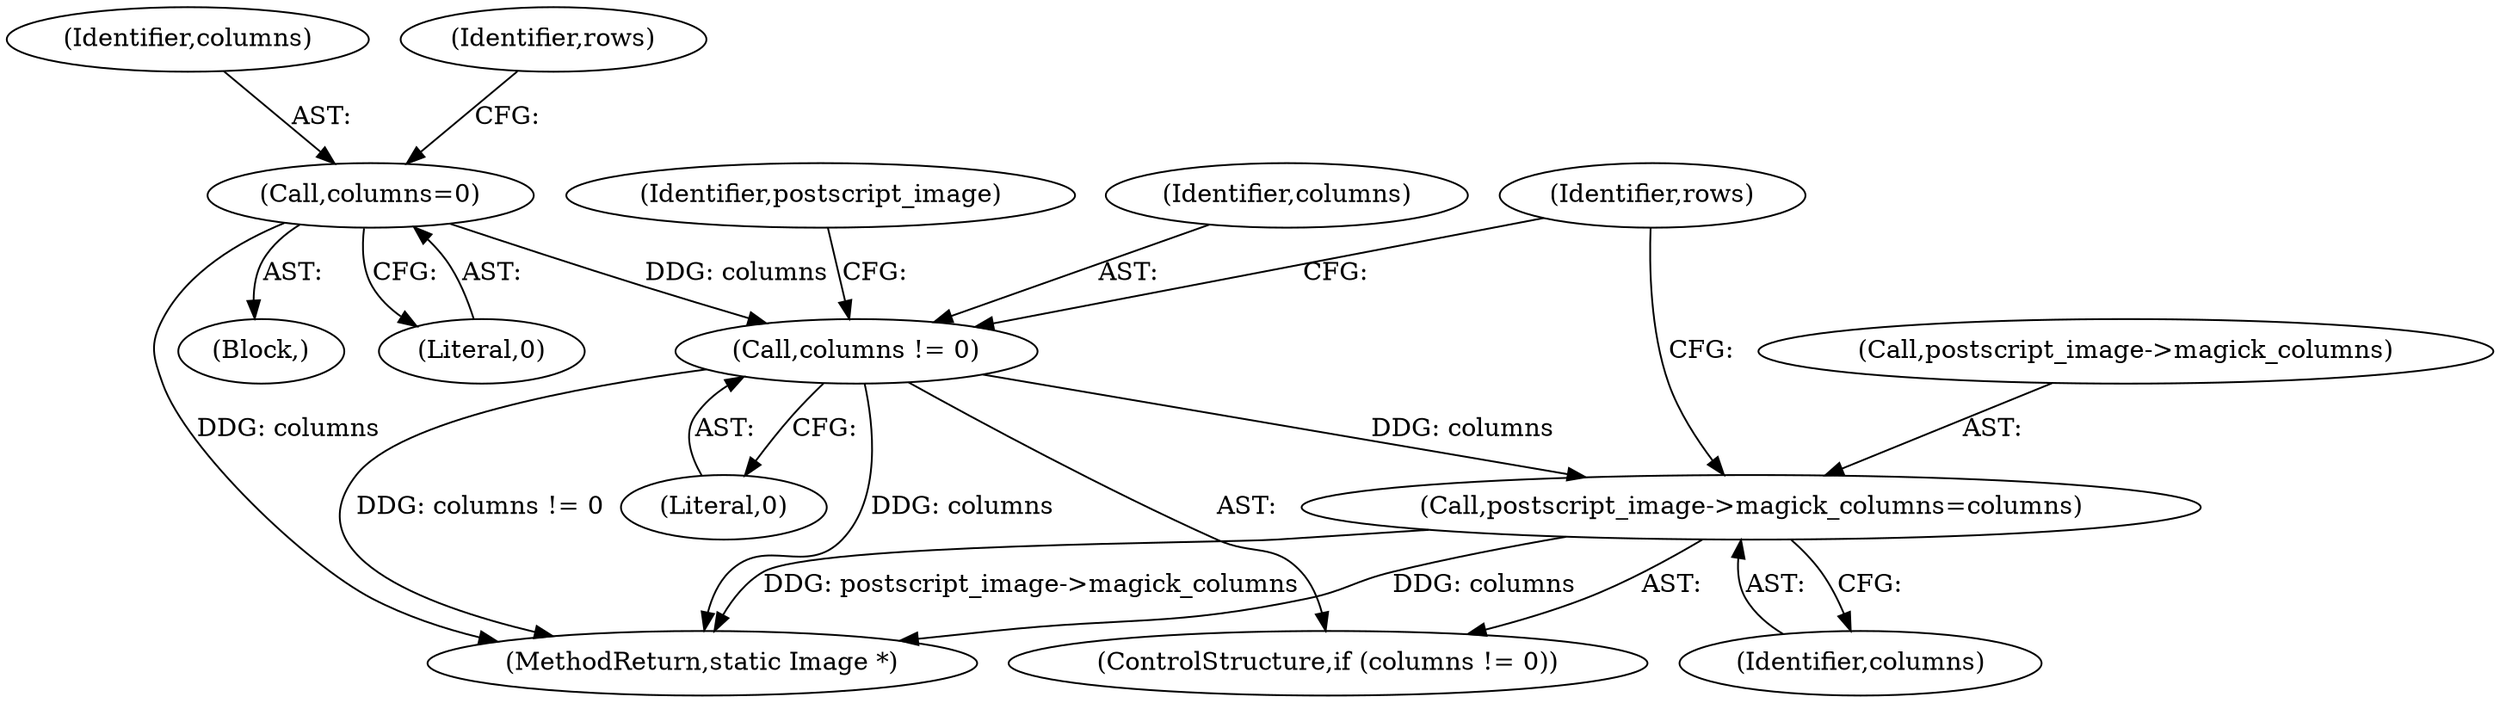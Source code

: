 digraph "0_ImageMagick6_35ccb468ee2dcbe8ce9cf1e2f1957acc27f54c34@pointer" {
"1002302" [label="(Call,postscript_image->magick_columns=columns)"];
"1002299" [label="(Call,columns != 0)"];
"1000639" [label="(Call,columns=0)"];
"1000639" [label="(Call,columns=0)"];
"1002303" [label="(Call,postscript_image->magick_columns)"];
"1002304" [label="(Identifier,postscript_image)"];
"1000640" [label="(Identifier,columns)"];
"1002300" [label="(Identifier,columns)"];
"1002298" [label="(ControlStructure,if (columns != 0))"];
"1002306" [label="(Identifier,columns)"];
"1002299" [label="(Call,columns != 0)"];
"1000121" [label="(Block,)"];
"1002309" [label="(Identifier,rows)"];
"1002301" [label="(Literal,0)"];
"1000641" [label="(Literal,0)"];
"1000643" [label="(Identifier,rows)"];
"1002380" [label="(MethodReturn,static Image *)"];
"1002302" [label="(Call,postscript_image->magick_columns=columns)"];
"1002302" -> "1002298"  [label="AST: "];
"1002302" -> "1002306"  [label="CFG: "];
"1002303" -> "1002302"  [label="AST: "];
"1002306" -> "1002302"  [label="AST: "];
"1002309" -> "1002302"  [label="CFG: "];
"1002302" -> "1002380"  [label="DDG: columns"];
"1002302" -> "1002380"  [label="DDG: postscript_image->magick_columns"];
"1002299" -> "1002302"  [label="DDG: columns"];
"1002299" -> "1002298"  [label="AST: "];
"1002299" -> "1002301"  [label="CFG: "];
"1002300" -> "1002299"  [label="AST: "];
"1002301" -> "1002299"  [label="AST: "];
"1002304" -> "1002299"  [label="CFG: "];
"1002309" -> "1002299"  [label="CFG: "];
"1002299" -> "1002380"  [label="DDG: columns != 0"];
"1002299" -> "1002380"  [label="DDG: columns"];
"1000639" -> "1002299"  [label="DDG: columns"];
"1000639" -> "1000121"  [label="AST: "];
"1000639" -> "1000641"  [label="CFG: "];
"1000640" -> "1000639"  [label="AST: "];
"1000641" -> "1000639"  [label="AST: "];
"1000643" -> "1000639"  [label="CFG: "];
"1000639" -> "1002380"  [label="DDG: columns"];
}
